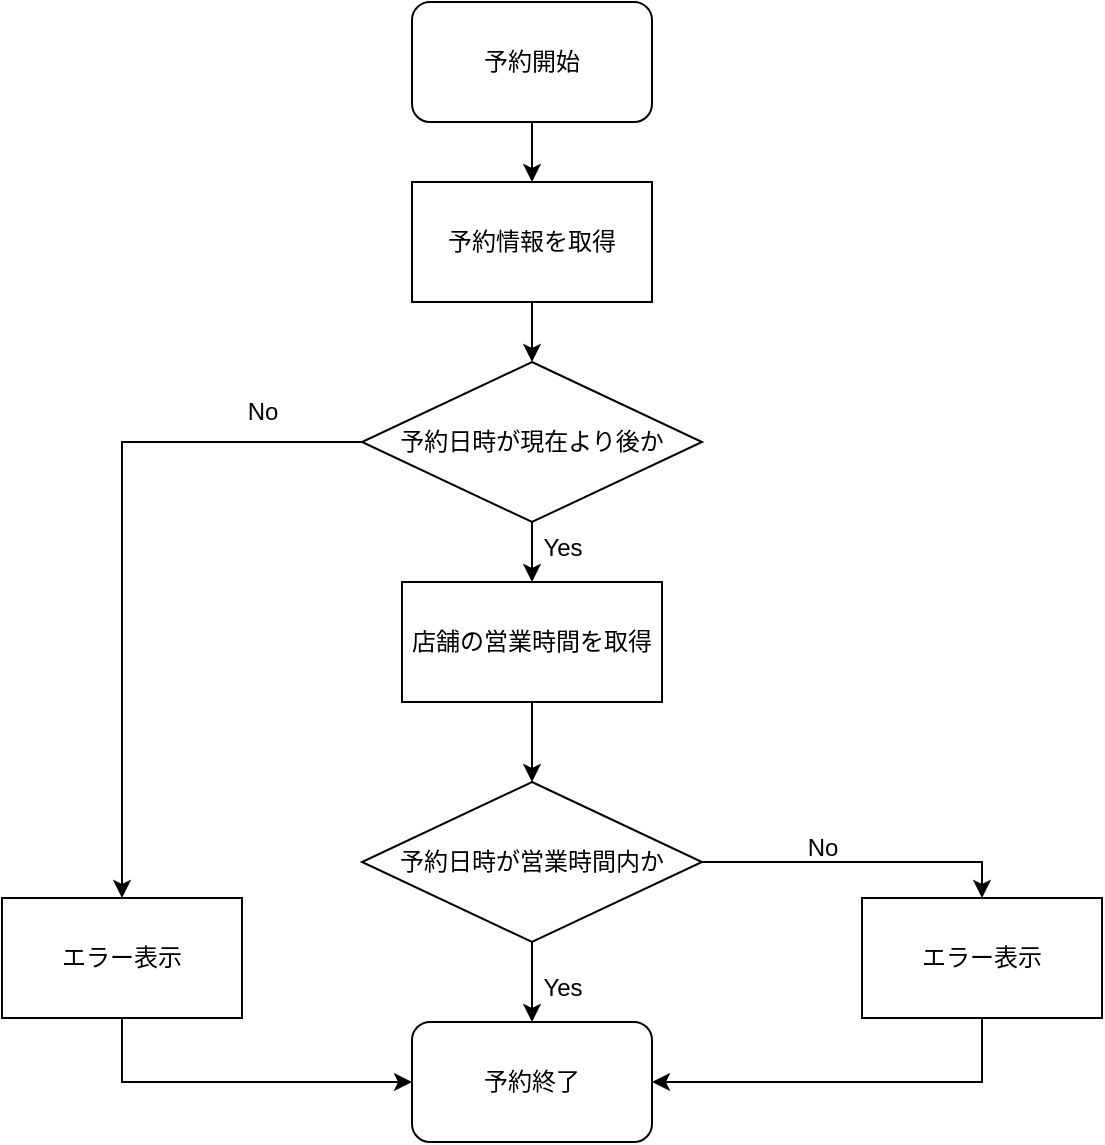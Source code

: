 <mxfile version="25.0.3">
  <diagram name="ページ1" id="uoetsJU3STwym8J0wEcv">
    <mxGraphModel dx="794" dy="458" grid="1" gridSize="10" guides="1" tooltips="1" connect="1" arrows="1" fold="1" page="1" pageScale="1" pageWidth="1169" pageHeight="827" math="0" shadow="0">
      <root>
        <mxCell id="0" />
        <mxCell id="1" parent="0" />
        <mxCell id="Efmdm_4t0DVTrgAJnde1-5" style="edgeStyle=orthogonalEdgeStyle;rounded=0;orthogonalLoop=1;jettySize=auto;html=1;exitX=0.5;exitY=1;exitDx=0;exitDy=0;entryX=0.5;entryY=0;entryDx=0;entryDy=0;" edge="1" parent="1" source="Efmdm_4t0DVTrgAJnde1-1" target="Efmdm_4t0DVTrgAJnde1-2">
          <mxGeometry relative="1" as="geometry" />
        </mxCell>
        <mxCell id="Efmdm_4t0DVTrgAJnde1-1" value="予約開始" style="rounded=1;whiteSpace=wrap;html=1;" vertex="1" parent="1">
          <mxGeometry x="525" y="30" width="120" height="60" as="geometry" />
        </mxCell>
        <mxCell id="Efmdm_4t0DVTrgAJnde1-6" style="edgeStyle=orthogonalEdgeStyle;rounded=0;orthogonalLoop=1;jettySize=auto;html=1;exitX=0.5;exitY=1;exitDx=0;exitDy=0;entryX=0.5;entryY=0;entryDx=0;entryDy=0;" edge="1" parent="1" source="Efmdm_4t0DVTrgAJnde1-2" target="Efmdm_4t0DVTrgAJnde1-3">
          <mxGeometry relative="1" as="geometry" />
        </mxCell>
        <mxCell id="Efmdm_4t0DVTrgAJnde1-15" value="" style="edgeStyle=orthogonalEdgeStyle;rounded=0;orthogonalLoop=1;jettySize=auto;html=1;exitX=0;exitY=0.5;exitDx=0;exitDy=0;" edge="1" parent="1" source="Efmdm_4t0DVTrgAJnde1-3" target="Efmdm_4t0DVTrgAJnde1-14">
          <mxGeometry relative="1" as="geometry" />
        </mxCell>
        <mxCell id="Efmdm_4t0DVTrgAJnde1-2" value="予約情報を取得" style="rounded=0;whiteSpace=wrap;html=1;" vertex="1" parent="1">
          <mxGeometry x="525" y="120" width="120" height="60" as="geometry" />
        </mxCell>
        <mxCell id="Efmdm_4t0DVTrgAJnde1-7" style="edgeStyle=orthogonalEdgeStyle;rounded=0;orthogonalLoop=1;jettySize=auto;html=1;exitX=0.5;exitY=1;exitDx=0;exitDy=0;entryX=0.5;entryY=0;entryDx=0;entryDy=0;" edge="1" parent="1" source="Efmdm_4t0DVTrgAJnde1-3" target="Efmdm_4t0DVTrgAJnde1-4">
          <mxGeometry relative="1" as="geometry" />
        </mxCell>
        <mxCell id="Efmdm_4t0DVTrgAJnde1-3" value="予約日時が現在より後か" style="rhombus;whiteSpace=wrap;html=1;" vertex="1" parent="1">
          <mxGeometry x="500" y="210" width="170" height="80" as="geometry" />
        </mxCell>
        <mxCell id="Efmdm_4t0DVTrgAJnde1-10" style="edgeStyle=orthogonalEdgeStyle;rounded=0;orthogonalLoop=1;jettySize=auto;html=1;exitX=0.5;exitY=1;exitDx=0;exitDy=0;entryX=0.5;entryY=0;entryDx=0;entryDy=0;" edge="1" parent="1" source="Efmdm_4t0DVTrgAJnde1-4" target="Efmdm_4t0DVTrgAJnde1-9">
          <mxGeometry relative="1" as="geometry" />
        </mxCell>
        <mxCell id="Efmdm_4t0DVTrgAJnde1-4" value="店舗の営業時間を取得" style="rounded=0;whiteSpace=wrap;html=1;" vertex="1" parent="1">
          <mxGeometry x="520" y="320" width="130" height="60" as="geometry" />
        </mxCell>
        <mxCell id="Efmdm_4t0DVTrgAJnde1-8" value="Yes" style="text;html=1;align=center;verticalAlign=middle;resizable=0;points=[];autosize=1;strokeColor=none;fillColor=none;" vertex="1" parent="1">
          <mxGeometry x="580" y="288" width="40" height="30" as="geometry" />
        </mxCell>
        <mxCell id="Efmdm_4t0DVTrgAJnde1-12" style="edgeStyle=orthogonalEdgeStyle;rounded=0;orthogonalLoop=1;jettySize=auto;html=1;exitX=0.5;exitY=1;exitDx=0;exitDy=0;" edge="1" parent="1" source="Efmdm_4t0DVTrgAJnde1-9" target="Efmdm_4t0DVTrgAJnde1-11">
          <mxGeometry relative="1" as="geometry" />
        </mxCell>
        <mxCell id="Efmdm_4t0DVTrgAJnde1-19" value="" style="edgeStyle=orthogonalEdgeStyle;rounded=0;orthogonalLoop=1;jettySize=auto;html=1;entryX=0.5;entryY=0;entryDx=0;entryDy=0;exitX=1;exitY=0.5;exitDx=0;exitDy=0;" edge="1" parent="1" source="Efmdm_4t0DVTrgAJnde1-9" target="Efmdm_4t0DVTrgAJnde1-18">
          <mxGeometry relative="1" as="geometry">
            <Array as="points">
              <mxPoint x="810" y="460" />
            </Array>
          </mxGeometry>
        </mxCell>
        <mxCell id="Efmdm_4t0DVTrgAJnde1-9" value="予約日時が営業時間内か" style="rhombus;whiteSpace=wrap;html=1;" vertex="1" parent="1">
          <mxGeometry x="500" y="420" width="170" height="80" as="geometry" />
        </mxCell>
        <mxCell id="Efmdm_4t0DVTrgAJnde1-11" value="予約終了" style="rounded=1;whiteSpace=wrap;html=1;" vertex="1" parent="1">
          <mxGeometry x="525" y="540" width="120" height="60" as="geometry" />
        </mxCell>
        <mxCell id="Efmdm_4t0DVTrgAJnde1-13" value="Yes" style="text;html=1;align=center;verticalAlign=middle;resizable=0;points=[];autosize=1;strokeColor=none;fillColor=none;" vertex="1" parent="1">
          <mxGeometry x="580" y="508" width="40" height="30" as="geometry" />
        </mxCell>
        <mxCell id="Efmdm_4t0DVTrgAJnde1-16" style="edgeStyle=orthogonalEdgeStyle;rounded=0;orthogonalLoop=1;jettySize=auto;html=1;exitX=0.5;exitY=1;exitDx=0;exitDy=0;entryX=0;entryY=0.5;entryDx=0;entryDy=0;" edge="1" parent="1" source="Efmdm_4t0DVTrgAJnde1-14" target="Efmdm_4t0DVTrgAJnde1-11">
          <mxGeometry relative="1" as="geometry" />
        </mxCell>
        <mxCell id="Efmdm_4t0DVTrgAJnde1-14" value="エラー表示" style="whiteSpace=wrap;html=1;rounded=0;" vertex="1" parent="1">
          <mxGeometry x="320" y="478" width="120" height="60" as="geometry" />
        </mxCell>
        <mxCell id="Efmdm_4t0DVTrgAJnde1-17" value="No" style="text;html=1;align=center;verticalAlign=middle;resizable=0;points=[];autosize=1;strokeColor=none;fillColor=none;" vertex="1" parent="1">
          <mxGeometry x="430" y="220" width="40" height="30" as="geometry" />
        </mxCell>
        <mxCell id="Efmdm_4t0DVTrgAJnde1-21" style="edgeStyle=orthogonalEdgeStyle;rounded=0;orthogonalLoop=1;jettySize=auto;html=1;exitX=0.5;exitY=1;exitDx=0;exitDy=0;entryX=1;entryY=0.5;entryDx=0;entryDy=0;" edge="1" parent="1" source="Efmdm_4t0DVTrgAJnde1-18" target="Efmdm_4t0DVTrgAJnde1-11">
          <mxGeometry relative="1" as="geometry" />
        </mxCell>
        <mxCell id="Efmdm_4t0DVTrgAJnde1-18" value="エラー表示" style="whiteSpace=wrap;html=1;" vertex="1" parent="1">
          <mxGeometry x="750" y="478" width="120" height="60" as="geometry" />
        </mxCell>
        <mxCell id="Efmdm_4t0DVTrgAJnde1-22" value="No" style="text;html=1;align=center;verticalAlign=middle;resizable=0;points=[];autosize=1;strokeColor=none;fillColor=none;" vertex="1" parent="1">
          <mxGeometry x="710" y="438" width="40" height="30" as="geometry" />
        </mxCell>
      </root>
    </mxGraphModel>
  </diagram>
</mxfile>
